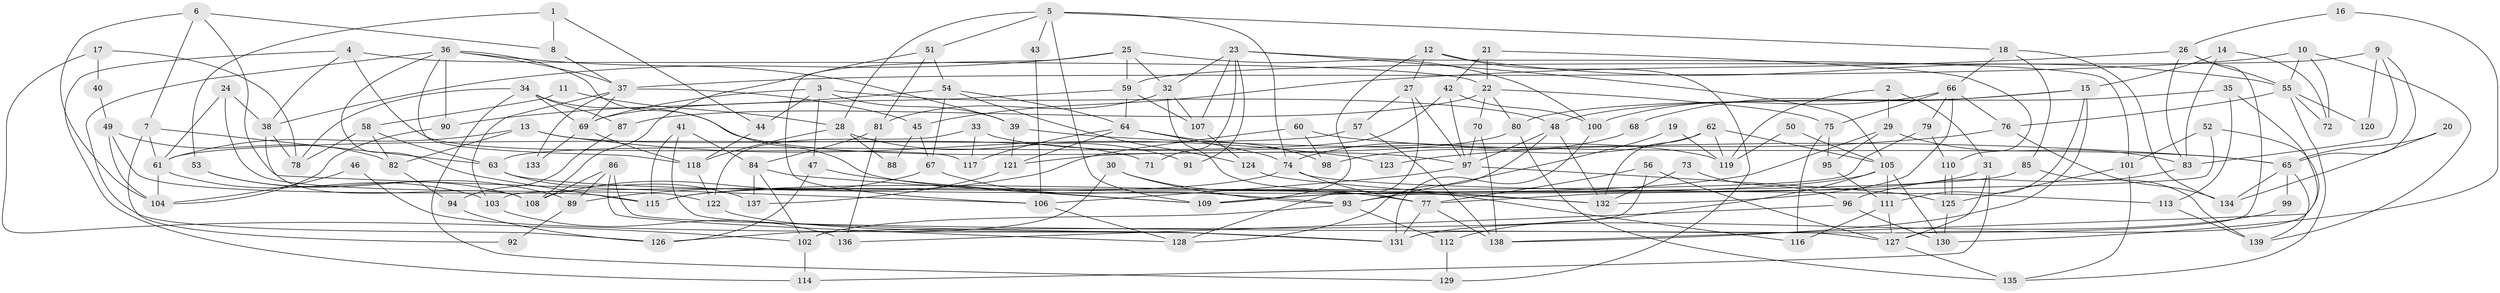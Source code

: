 // coarse degree distribution, {6: 0.13402061855670103, 4: 0.28865979381443296, 2: 0.1134020618556701, 5: 0.14432989690721648, 3: 0.12371134020618557, 7: 0.12371134020618557, 8: 0.05154639175257732, 9: 0.020618556701030927}
// Generated by graph-tools (version 1.1) at 2025/37/03/04/25 23:37:08]
// undirected, 139 vertices, 278 edges
graph export_dot {
  node [color=gray90,style=filled];
  1;
  2;
  3;
  4;
  5;
  6;
  7;
  8;
  9;
  10;
  11;
  12;
  13;
  14;
  15;
  16;
  17;
  18;
  19;
  20;
  21;
  22;
  23;
  24;
  25;
  26;
  27;
  28;
  29;
  30;
  31;
  32;
  33;
  34;
  35;
  36;
  37;
  38;
  39;
  40;
  41;
  42;
  43;
  44;
  45;
  46;
  47;
  48;
  49;
  50;
  51;
  52;
  53;
  54;
  55;
  56;
  57;
  58;
  59;
  60;
  61;
  62;
  63;
  64;
  65;
  66;
  67;
  68;
  69;
  70;
  71;
  72;
  73;
  74;
  75;
  76;
  77;
  78;
  79;
  80;
  81;
  82;
  83;
  84;
  85;
  86;
  87;
  88;
  89;
  90;
  91;
  92;
  93;
  94;
  95;
  96;
  97;
  98;
  99;
  100;
  101;
  102;
  103;
  104;
  105;
  106;
  107;
  108;
  109;
  110;
  111;
  112;
  113;
  114;
  115;
  116;
  117;
  118;
  119;
  120;
  121;
  122;
  123;
  124;
  125;
  126;
  127;
  128;
  129;
  130;
  131;
  132;
  133;
  134;
  135;
  136;
  137;
  138;
  139;
  1 -- 8;
  1 -- 44;
  1 -- 53;
  2 -- 29;
  2 -- 31;
  2 -- 119;
  3 -- 48;
  3 -- 39;
  3 -- 44;
  3 -- 47;
  3 -- 69;
  4 -- 22;
  4 -- 114;
  4 -- 38;
  4 -- 117;
  5 -- 109;
  5 -- 74;
  5 -- 18;
  5 -- 28;
  5 -- 43;
  5 -- 51;
  6 -- 104;
  6 -- 106;
  6 -- 7;
  6 -- 8;
  7 -- 63;
  7 -- 61;
  7 -- 92;
  8 -- 37;
  9 -- 65;
  9 -- 59;
  9 -- 83;
  9 -- 120;
  10 -- 139;
  10 -- 37;
  10 -- 55;
  10 -- 72;
  11 -- 58;
  11 -- 28;
  12 -- 109;
  12 -- 55;
  12 -- 27;
  12 -- 129;
  13 -- 61;
  13 -- 82;
  13 -- 71;
  13 -- 123;
  14 -- 72;
  14 -- 83;
  14 -- 15;
  15 -- 138;
  15 -- 68;
  15 -- 80;
  15 -- 111;
  16 -- 130;
  16 -- 26;
  17 -- 78;
  17 -- 102;
  17 -- 40;
  18 -- 66;
  18 -- 85;
  18 -- 134;
  19 -- 119;
  19 -- 93;
  20 -- 134;
  20 -- 65;
  21 -- 42;
  21 -- 110;
  21 -- 22;
  22 -- 70;
  22 -- 75;
  22 -- 80;
  22 -- 87;
  23 -- 101;
  23 -- 32;
  23 -- 71;
  23 -- 91;
  23 -- 105;
  23 -- 107;
  24 -- 38;
  24 -- 61;
  24 -- 122;
  25 -- 100;
  25 -- 38;
  25 -- 32;
  25 -- 59;
  25 -- 106;
  26 -- 83;
  26 -- 131;
  26 -- 45;
  26 -- 55;
  27 -- 97;
  27 -- 57;
  27 -- 128;
  28 -- 118;
  28 -- 88;
  28 -- 91;
  29 -- 115;
  29 -- 95;
  29 -- 83;
  30 -- 126;
  30 -- 93;
  30 -- 77;
  31 -- 77;
  31 -- 127;
  31 -- 114;
  32 -- 107;
  32 -- 81;
  32 -- 116;
  33 -- 119;
  33 -- 117;
  33 -- 122;
  34 -- 129;
  34 -- 69;
  34 -- 78;
  34 -- 87;
  34 -- 97;
  35 -- 48;
  35 -- 138;
  35 -- 113;
  36 -- 118;
  36 -- 126;
  36 -- 37;
  36 -- 39;
  36 -- 77;
  36 -- 90;
  36 -- 115;
  37 -- 45;
  37 -- 69;
  37 -- 103;
  37 -- 133;
  38 -- 108;
  38 -- 78;
  39 -- 121;
  39 -- 65;
  40 -- 49;
  41 -- 131;
  41 -- 115;
  41 -- 84;
  42 -- 100;
  42 -- 97;
  42 -- 63;
  43 -- 106;
  44 -- 118;
  45 -- 67;
  45 -- 88;
  46 -- 131;
  46 -- 104;
  47 -- 109;
  47 -- 126;
  48 -- 132;
  48 -- 128;
  48 -- 97;
  49 -- 115;
  49 -- 104;
  49 -- 82;
  50 -- 119;
  50 -- 105;
  51 -- 81;
  51 -- 54;
  51 -- 108;
  52 -- 101;
  52 -- 93;
  52 -- 127;
  53 -- 108;
  53 -- 89;
  54 -- 64;
  54 -- 67;
  54 -- 90;
  54 -- 124;
  55 -- 72;
  55 -- 76;
  55 -- 120;
  55 -- 135;
  56 -- 77;
  56 -- 127;
  56 -- 102;
  57 -- 61;
  57 -- 138;
  58 -- 63;
  58 -- 78;
  58 -- 82;
  59 -- 69;
  59 -- 64;
  59 -- 107;
  60 -- 65;
  60 -- 89;
  60 -- 98;
  61 -- 103;
  61 -- 104;
  62 -- 105;
  62 -- 98;
  62 -- 119;
  62 -- 132;
  63 -- 132;
  63 -- 137;
  64 -- 121;
  64 -- 74;
  64 -- 98;
  64 -- 117;
  65 -- 134;
  65 -- 99;
  65 -- 139;
  66 -- 75;
  66 -- 132;
  66 -- 76;
  66 -- 79;
  66 -- 100;
  67 -- 108;
  67 -- 93;
  68 -- 74;
  69 -- 118;
  69 -- 133;
  70 -- 97;
  70 -- 138;
  73 -- 96;
  73 -- 132;
  74 -- 77;
  74 -- 113;
  74 -- 115;
  75 -- 116;
  75 -- 95;
  76 -- 123;
  76 -- 134;
  77 -- 131;
  77 -- 138;
  79 -- 103;
  79 -- 110;
  80 -- 121;
  80 -- 135;
  81 -- 84;
  81 -- 136;
  82 -- 94;
  83 -- 96;
  84 -- 109;
  84 -- 102;
  84 -- 137;
  85 -- 139;
  85 -- 109;
  86 -- 128;
  86 -- 127;
  86 -- 89;
  86 -- 108;
  87 -- 94;
  89 -- 92;
  90 -- 104;
  93 -- 102;
  93 -- 112;
  94 -- 126;
  95 -- 111;
  96 -- 130;
  96 -- 136;
  97 -- 106;
  97 -- 125;
  99 -- 131;
  100 -- 131;
  101 -- 125;
  101 -- 135;
  102 -- 114;
  103 -- 136;
  105 -- 111;
  105 -- 109;
  105 -- 112;
  105 -- 130;
  106 -- 128;
  107 -- 124;
  110 -- 125;
  110 -- 125;
  111 -- 127;
  111 -- 116;
  112 -- 129;
  113 -- 139;
  118 -- 122;
  121 -- 137;
  122 -- 131;
  124 -- 132;
  125 -- 130;
  127 -- 135;
}
